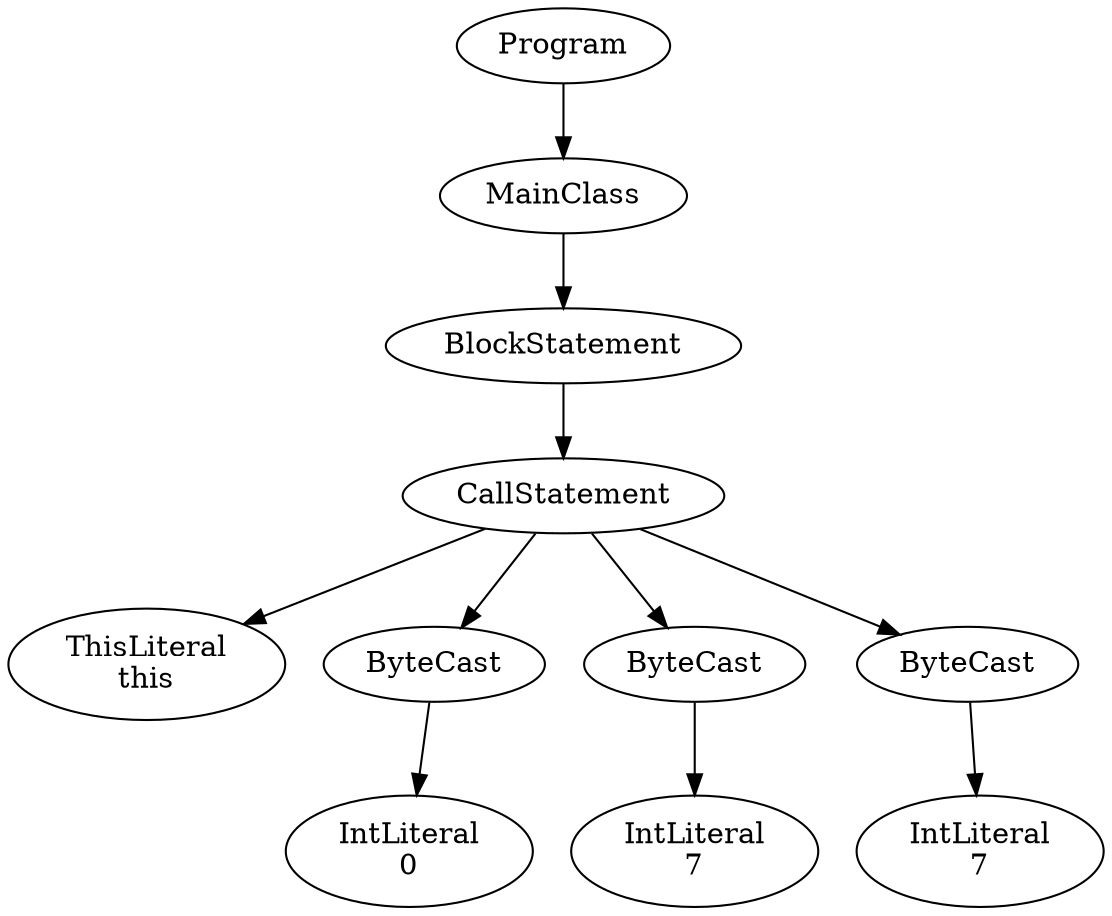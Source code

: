 digraph ASTGraph {
0 [ label="Program" ];
1 [ label="MainClass" ];
0 -> 1
2 [ label="BlockStatement" ];
1 -> 2
3 [ label="CallStatement" ];
2 -> 3
4 [ label="ThisLiteral\nthis" ];
3 -> 4
5 [ label="ByteCast" ];
3 -> 5
6 [ label="IntLiteral\n0" ];
5 -> 6
7 [ label="ByteCast" ];
3 -> 7
8 [ label="IntLiteral\n7" ];
7 -> 8
9 [ label="ByteCast" ];
3 -> 9
10 [ label="IntLiteral\n7" ];
9 -> 10
}
